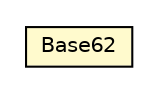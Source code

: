 #!/usr/local/bin/dot
#
# Class diagram 
# Generated by UMLGraph version R5_6-24-gf6e263 (http://www.umlgraph.org/)
#

digraph G {
	edge [fontname="Helvetica",fontsize=10,labelfontname="Helvetica",labelfontsize=10];
	node [fontname="Helvetica",fontsize=10,shape=plaintext];
	nodesep=0.25;
	ranksep=0.5;
	// org.qiweb.util.Base62
	c6310 [label=<<table title="org.qiweb.util.Base62" border="0" cellborder="1" cellspacing="0" cellpadding="2" port="p" bgcolor="lemonChiffon" href="./Base62.html">
		<tr><td><table border="0" cellspacing="0" cellpadding="1">
<tr><td align="center" balign="center"> Base62 </td></tr>
		</table></td></tr>
		</table>>, URL="./Base62.html", fontname="Helvetica", fontcolor="black", fontsize=10.0];
}

